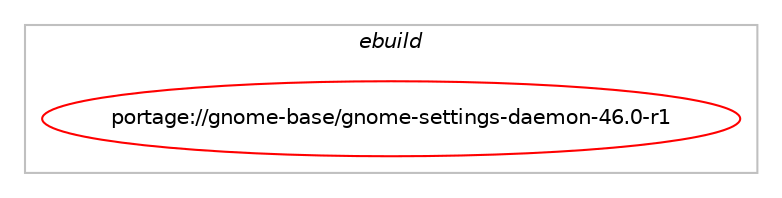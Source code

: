digraph prolog {

# *************
# Graph options
# *************

newrank=true;
concentrate=true;
compound=true;
graph [rankdir=LR,fontname=Helvetica,fontsize=10,ranksep=1.5];#, ranksep=2.5, nodesep=0.2];
edge  [arrowhead=vee];
node  [fontname=Helvetica,fontsize=10];

# **********
# The ebuild
# **********

subgraph cluster_leftcol {
color=gray;
label=<<i>ebuild</i>>;
id [label="portage://gnome-base/gnome-settings-daemon-46.0-r1", color=red, width=4, href="../gnome-base/gnome-settings-daemon-46.0-r1.svg"];
}

# ****************
# The dependencies
# ****************

subgraph cluster_midcol {
color=gray;
label=<<i>dependencies</i>>;
subgraph cluster_compile {
fillcolor="#eeeeee";
style=filled;
label=<<i>compile</i>>;
# *** BEGIN UNKNOWN DEPENDENCY TYPE (TODO) ***
# id -> equal(use_conditional_group(positive,colord,portage://gnome-base/gnome-settings-daemon-46.0-r1,[package_dependency(portage://gnome-base/gnome-settings-daemon-46.0-r1,install,no,x11-misc,colord,greaterequal,[1.4.5,,,1.4.5],any_same_slot,[])]))
# *** END UNKNOWN DEPENDENCY TYPE (TODO) ***

# *** BEGIN UNKNOWN DEPENDENCY TYPE (TODO) ***
# id -> equal(use_conditional_group(positive,cups,portage://gnome-base/gnome-settings-daemon-46.0-r1,[package_dependency(portage://gnome-base/gnome-settings-daemon-46.0-r1,install,no,net-print,cups,greaterequal,[1.4,,,1.4],[],[use(enable(dbus),none)])]))
# *** END UNKNOWN DEPENDENCY TYPE (TODO) ***

# *** BEGIN UNKNOWN DEPENDENCY TYPE (TODO) ***
# id -> equal(use_conditional_group(positive,elogind,portage://gnome-base/gnome-settings-daemon-46.0-r1,[package_dependency(portage://gnome-base/gnome-settings-daemon-46.0-r1,install,no,sys-auth,elogind,greaterequal,[209,,,209],[],[])]))
# *** END UNKNOWN DEPENDENCY TYPE (TODO) ***

# *** BEGIN UNKNOWN DEPENDENCY TYPE (TODO) ***
# id -> equal(use_conditional_group(positive,input_devices_wacom,portage://gnome-base/gnome-settings-daemon-46.0-r1,[package_dependency(portage://gnome-base/gnome-settings-daemon-46.0-r1,install,no,dev-libs,libwacom,greaterequal,[0.7,,,0.7],any_same_slot,[]),package_dependency(portage://gnome-base/gnome-settings-daemon-46.0-r1,install,no,x11-libs,pango,greaterequal,[1.20.0,,,1.20.0],[],[]),package_dependency(portage://gnome-base/gnome-settings-daemon-46.0-r1,install,no,x11-libs,gdk-pixbuf,none,[,,],[slot(2)],[])]))
# *** END UNKNOWN DEPENDENCY TYPE (TODO) ***

# *** BEGIN UNKNOWN DEPENDENCY TYPE (TODO) ***
# id -> equal(use_conditional_group(positive,modemmanager,portage://gnome-base/gnome-settings-daemon-46.0-r1,[package_dependency(portage://gnome-base/gnome-settings-daemon-46.0-r1,install,no,app-crypt,gcr,greaterequal,[3.90.0,,,3.90.0],[slot(4),equal],[]),package_dependency(portage://gnome-base/gnome-settings-daemon-46.0-r1,install,no,net-misc,modemmanager,greaterequal,[1.0,,,1.0],any_same_slot,[])]))
# *** END UNKNOWN DEPENDENCY TYPE (TODO) ***

# *** BEGIN UNKNOWN DEPENDENCY TYPE (TODO) ***
# id -> equal(use_conditional_group(positive,networkmanager,portage://gnome-base/gnome-settings-daemon-46.0-r1,[package_dependency(portage://gnome-base/gnome-settings-daemon-46.0-r1,install,no,net-misc,networkmanager,greaterequal,[1.0,,,1.0],[],[])]))
# *** END UNKNOWN DEPENDENCY TYPE (TODO) ***

# *** BEGIN UNKNOWN DEPENDENCY TYPE (TODO) ***
# id -> equal(use_conditional_group(positive,smartcard,portage://gnome-base/gnome-settings-daemon-46.0-r1,[package_dependency(portage://gnome-base/gnome-settings-daemon-46.0-r1,install,no,app-crypt,gcr,none,[,,],[slot(4),equal],[])]))
# *** END UNKNOWN DEPENDENCY TYPE (TODO) ***

# *** BEGIN UNKNOWN DEPENDENCY TYPE (TODO) ***
# id -> equal(use_conditional_group(positive,systemd,portage://gnome-base/gnome-settings-daemon-46.0-r1,[package_dependency(portage://gnome-base/gnome-settings-daemon-46.0-r1,install,no,sys-apps,systemd,greaterequal,[243,,,243],[],[])]))
# *** END UNKNOWN DEPENDENCY TYPE (TODO) ***

# *** BEGIN UNKNOWN DEPENDENCY TYPE (TODO) ***
# id -> equal(use_conditional_group(positive,wayland,portage://gnome-base/gnome-settings-daemon-46.0-r1,[package_dependency(portage://gnome-base/gnome-settings-daemon-46.0-r1,install,no,dev-libs,wayland,none,[,,],[],[])]))
# *** END UNKNOWN DEPENDENCY TYPE (TODO) ***

# *** BEGIN UNKNOWN DEPENDENCY TYPE (TODO) ***
# id -> equal(package_dependency(portage://gnome-base/gnome-settings-daemon-46.0-r1,install,no,app-misc,geoclue,greaterequal,[2.3.1,,,2.3.1],[slot(2.0)],[]))
# *** END UNKNOWN DEPENDENCY TYPE (TODO) ***

# *** BEGIN UNKNOWN DEPENDENCY TYPE (TODO) ***
# id -> equal(package_dependency(portage://gnome-base/gnome-settings-daemon-46.0-r1,install,no,dev-libs,glib,greaterequal,[2.70,,,2.70],[slot(2)],[]))
# *** END UNKNOWN DEPENDENCY TYPE (TODO) ***

# *** BEGIN UNKNOWN DEPENDENCY TYPE (TODO) ***
# id -> equal(package_dependency(portage://gnome-base/gnome-settings-daemon-46.0-r1,install,no,dev-libs,libgudev,none,[,,],any_same_slot,[]))
# *** END UNKNOWN DEPENDENCY TYPE (TODO) ***

# *** BEGIN UNKNOWN DEPENDENCY TYPE (TODO) ***
# id -> equal(package_dependency(portage://gnome-base/gnome-settings-daemon-46.0-r1,install,no,dev-libs,libgweather,greaterequal,[4.2.0,,,4.2.0],[slot(4),equal],[]))
# *** END UNKNOWN DEPENDENCY TYPE (TODO) ***

# *** BEGIN UNKNOWN DEPENDENCY TYPE (TODO) ***
# id -> equal(package_dependency(portage://gnome-base/gnome-settings-daemon-46.0-r1,install,no,gnome-base,gnome-desktop,greaterequal,[3.37.1,,,3.37.1],[slot(3),equal],[]))
# *** END UNKNOWN DEPENDENCY TYPE (TODO) ***

# *** BEGIN UNKNOWN DEPENDENCY TYPE (TODO) ***
# id -> equal(package_dependency(portage://gnome-base/gnome-settings-daemon-46.0-r1,install,no,gnome-base,gsettings-desktop-schemas,greaterequal,[46.0,,,46.0],[],[]))
# *** END UNKNOWN DEPENDENCY TYPE (TODO) ***

# *** BEGIN UNKNOWN DEPENDENCY TYPE (TODO) ***
# id -> equal(package_dependency(portage://gnome-base/gnome-settings-daemon-46.0-r1,install,no,media-libs,alsa-lib,none,[,,],[],[]))
# *** END UNKNOWN DEPENDENCY TYPE (TODO) ***

# *** BEGIN UNKNOWN DEPENDENCY TYPE (TODO) ***
# id -> equal(package_dependency(portage://gnome-base/gnome-settings-daemon-46.0-r1,install,no,media-libs,fontconfig,none,[,,],[],[]))
# *** END UNKNOWN DEPENDENCY TYPE (TODO) ***

# *** BEGIN UNKNOWN DEPENDENCY TYPE (TODO) ***
# id -> equal(package_dependency(portage://gnome-base/gnome-settings-daemon-46.0-r1,install,no,media-libs,libcanberra,none,[,,],[],[use(enable(gtk3),none)]))
# *** END UNKNOWN DEPENDENCY TYPE (TODO) ***

# *** BEGIN UNKNOWN DEPENDENCY TYPE (TODO) ***
# id -> equal(package_dependency(portage://gnome-base/gnome-settings-daemon-46.0-r1,install,no,media-libs,libpulse,greaterequal,[16.1,,,16.1],[],[use(enable(glib),none)]))
# *** END UNKNOWN DEPENDENCY TYPE (TODO) ***

# *** BEGIN UNKNOWN DEPENDENCY TYPE (TODO) ***
# id -> equal(package_dependency(portage://gnome-base/gnome-settings-daemon-46.0-r1,install,no,sci-geosciences,geocode-glib,greaterequal,[3.10,,,3.10],[slot(2)],[]))
# *** END UNKNOWN DEPENDENCY TYPE (TODO) ***

# *** BEGIN UNKNOWN DEPENDENCY TYPE (TODO) ***
# id -> equal(package_dependency(portage://gnome-base/gnome-settings-daemon-46.0-r1,install,no,sys-auth,polkit,greaterequal,[0.114,,,0.114],[],[]))
# *** END UNKNOWN DEPENDENCY TYPE (TODO) ***

# *** BEGIN UNKNOWN DEPENDENCY TYPE (TODO) ***
# id -> equal(package_dependency(portage://gnome-base/gnome-settings-daemon-46.0-r1,install,no,sys-power,upower,greaterequal,[0.99.12,,,0.99.12],any_same_slot,[]))
# *** END UNKNOWN DEPENDENCY TYPE (TODO) ***

# *** BEGIN UNKNOWN DEPENDENCY TYPE (TODO) ***
# id -> equal(package_dependency(portage://gnome-base/gnome-settings-daemon-46.0-r1,install,no,x11-base,xorg-proto,none,[,,],[],[]))
# *** END UNKNOWN DEPENDENCY TYPE (TODO) ***

# *** BEGIN UNKNOWN DEPENDENCY TYPE (TODO) ***
# id -> equal(package_dependency(portage://gnome-base/gnome-settings-daemon-46.0-r1,install,no,x11-libs,gtk+,greaterequal,[3.15.3,,,3.15.3],[slot(3)],[use(enable(X),none),use(optenable(wayland),none)]))
# *** END UNKNOWN DEPENDENCY TYPE (TODO) ***

# *** BEGIN UNKNOWN DEPENDENCY TYPE (TODO) ***
# id -> equal(package_dependency(portage://gnome-base/gnome-settings-daemon-46.0-r1,install,no,x11-libs,libX11,none,[,,],[],[]))
# *** END UNKNOWN DEPENDENCY TYPE (TODO) ***

# *** BEGIN UNKNOWN DEPENDENCY TYPE (TODO) ***
# id -> equal(package_dependency(portage://gnome-base/gnome-settings-daemon-46.0-r1,install,no,x11-libs,libXext,none,[,,],[],[]))
# *** END UNKNOWN DEPENDENCY TYPE (TODO) ***

# *** BEGIN UNKNOWN DEPENDENCY TYPE (TODO) ***
# id -> equal(package_dependency(portage://gnome-base/gnome-settings-daemon-46.0-r1,install,no,x11-libs,libXfixes,greaterequal,[6.0.0,,,6.0.0],[],[]))
# *** END UNKNOWN DEPENDENCY TYPE (TODO) ***

# *** BEGIN UNKNOWN DEPENDENCY TYPE (TODO) ***
# id -> equal(package_dependency(portage://gnome-base/gnome-settings-daemon-46.0-r1,install,no,x11-libs,libXi,none,[,,],[],[]))
# *** END UNKNOWN DEPENDENCY TYPE (TODO) ***

# *** BEGIN UNKNOWN DEPENDENCY TYPE (TODO) ***
# id -> equal(package_dependency(portage://gnome-base/gnome-settings-daemon-46.0-r1,install,no,x11-libs,libnotify,greaterequal,[0.7.3,,,0.7.3],[],[]))
# *** END UNKNOWN DEPENDENCY TYPE (TODO) ***

}
subgraph cluster_compileandrun {
fillcolor="#eeeeee";
style=filled;
label=<<i>compile and run</i>>;
}
subgraph cluster_run {
fillcolor="#eeeeee";
style=filled;
label=<<i>run</i>>;
# *** BEGIN UNKNOWN DEPENDENCY TYPE (TODO) ***
# id -> equal(use_conditional_group(positive,colord,portage://gnome-base/gnome-settings-daemon-46.0-r1,[package_dependency(portage://gnome-base/gnome-settings-daemon-46.0-r1,run,no,x11-misc,colord,greaterequal,[1.4.5,,,1.4.5],any_same_slot,[])]))
# *** END UNKNOWN DEPENDENCY TYPE (TODO) ***

# *** BEGIN UNKNOWN DEPENDENCY TYPE (TODO) ***
# id -> equal(use_conditional_group(positive,cups,portage://gnome-base/gnome-settings-daemon-46.0-r1,[package_dependency(portage://gnome-base/gnome-settings-daemon-46.0-r1,run,no,net-print,cups,greaterequal,[1.4,,,1.4],[],[use(enable(dbus),none)])]))
# *** END UNKNOWN DEPENDENCY TYPE (TODO) ***

# *** BEGIN UNKNOWN DEPENDENCY TYPE (TODO) ***
# id -> equal(use_conditional_group(positive,elogind,portage://gnome-base/gnome-settings-daemon-46.0-r1,[package_dependency(portage://gnome-base/gnome-settings-daemon-46.0-r1,run,no,sys-auth,elogind,greaterequal,[209,,,209],[],[])]))
# *** END UNKNOWN DEPENDENCY TYPE (TODO) ***

# *** BEGIN UNKNOWN DEPENDENCY TYPE (TODO) ***
# id -> equal(use_conditional_group(positive,input_devices_wacom,portage://gnome-base/gnome-settings-daemon-46.0-r1,[package_dependency(portage://gnome-base/gnome-settings-daemon-46.0-r1,run,no,dev-libs,libwacom,greaterequal,[0.7,,,0.7],any_same_slot,[]),package_dependency(portage://gnome-base/gnome-settings-daemon-46.0-r1,run,no,x11-libs,pango,greaterequal,[1.20.0,,,1.20.0],[],[]),package_dependency(portage://gnome-base/gnome-settings-daemon-46.0-r1,run,no,x11-libs,gdk-pixbuf,none,[,,],[slot(2)],[])]))
# *** END UNKNOWN DEPENDENCY TYPE (TODO) ***

# *** BEGIN UNKNOWN DEPENDENCY TYPE (TODO) ***
# id -> equal(use_conditional_group(positive,modemmanager,portage://gnome-base/gnome-settings-daemon-46.0-r1,[package_dependency(portage://gnome-base/gnome-settings-daemon-46.0-r1,run,no,app-crypt,gcr,greaterequal,[3.90.0,,,3.90.0],[slot(4),equal],[]),package_dependency(portage://gnome-base/gnome-settings-daemon-46.0-r1,run,no,net-misc,modemmanager,greaterequal,[1.0,,,1.0],any_same_slot,[])]))
# *** END UNKNOWN DEPENDENCY TYPE (TODO) ***

# *** BEGIN UNKNOWN DEPENDENCY TYPE (TODO) ***
# id -> equal(use_conditional_group(positive,networkmanager,portage://gnome-base/gnome-settings-daemon-46.0-r1,[package_dependency(portage://gnome-base/gnome-settings-daemon-46.0-r1,run,no,net-misc,networkmanager,greaterequal,[1.0,,,1.0],[],[])]))
# *** END UNKNOWN DEPENDENCY TYPE (TODO) ***

# *** BEGIN UNKNOWN DEPENDENCY TYPE (TODO) ***
# id -> equal(use_conditional_group(positive,smartcard,portage://gnome-base/gnome-settings-daemon-46.0-r1,[package_dependency(portage://gnome-base/gnome-settings-daemon-46.0-r1,run,no,app-crypt,gcr,none,[,,],[slot(4),equal],[])]))
# *** END UNKNOWN DEPENDENCY TYPE (TODO) ***

# *** BEGIN UNKNOWN DEPENDENCY TYPE (TODO) ***
# id -> equal(use_conditional_group(positive,systemd,portage://gnome-base/gnome-settings-daemon-46.0-r1,[package_dependency(portage://gnome-base/gnome-settings-daemon-46.0-r1,run,no,sys-apps,systemd,greaterequal,[243,,,243],[],[])]))
# *** END UNKNOWN DEPENDENCY TYPE (TODO) ***

# *** BEGIN UNKNOWN DEPENDENCY TYPE (TODO) ***
# id -> equal(use_conditional_group(positive,wayland,portage://gnome-base/gnome-settings-daemon-46.0-r1,[package_dependency(portage://gnome-base/gnome-settings-daemon-46.0-r1,run,no,dev-libs,wayland,none,[,,],[],[])]))
# *** END UNKNOWN DEPENDENCY TYPE (TODO) ***

# *** BEGIN UNKNOWN DEPENDENCY TYPE (TODO) ***
# id -> equal(package_dependency(portage://gnome-base/gnome-settings-daemon-46.0-r1,run,no,app-misc,geoclue,greaterequal,[2.3.1,,,2.3.1],[slot(2.0)],[]))
# *** END UNKNOWN DEPENDENCY TYPE (TODO) ***

# *** BEGIN UNKNOWN DEPENDENCY TYPE (TODO) ***
# id -> equal(package_dependency(portage://gnome-base/gnome-settings-daemon-46.0-r1,run,no,dev-libs,glib,greaterequal,[2.70,,,2.70],[slot(2)],[]))
# *** END UNKNOWN DEPENDENCY TYPE (TODO) ***

# *** BEGIN UNKNOWN DEPENDENCY TYPE (TODO) ***
# id -> equal(package_dependency(portage://gnome-base/gnome-settings-daemon-46.0-r1,run,no,dev-libs,libgudev,none,[,,],any_same_slot,[]))
# *** END UNKNOWN DEPENDENCY TYPE (TODO) ***

# *** BEGIN UNKNOWN DEPENDENCY TYPE (TODO) ***
# id -> equal(package_dependency(portage://gnome-base/gnome-settings-daemon-46.0-r1,run,no,dev-libs,libgweather,greaterequal,[4.2.0,,,4.2.0],[slot(4),equal],[]))
# *** END UNKNOWN DEPENDENCY TYPE (TODO) ***

# *** BEGIN UNKNOWN DEPENDENCY TYPE (TODO) ***
# id -> equal(package_dependency(portage://gnome-base/gnome-settings-daemon-46.0-r1,run,no,gnome-base,dconf,none,[,,],[],[]))
# *** END UNKNOWN DEPENDENCY TYPE (TODO) ***

# *** BEGIN UNKNOWN DEPENDENCY TYPE (TODO) ***
# id -> equal(package_dependency(portage://gnome-base/gnome-settings-daemon-46.0-r1,run,no,gnome-base,gnome-desktop,greaterequal,[3.37.1,,,3.37.1],[slot(3),equal],[]))
# *** END UNKNOWN DEPENDENCY TYPE (TODO) ***

# *** BEGIN UNKNOWN DEPENDENCY TYPE (TODO) ***
# id -> equal(package_dependency(portage://gnome-base/gnome-settings-daemon-46.0-r1,run,no,gnome-base,gsettings-desktop-schemas,greaterequal,[46.0,,,46.0],[],[]))
# *** END UNKNOWN DEPENDENCY TYPE (TODO) ***

# *** BEGIN UNKNOWN DEPENDENCY TYPE (TODO) ***
# id -> equal(package_dependency(portage://gnome-base/gnome-settings-daemon-46.0-r1,run,no,media-libs,alsa-lib,none,[,,],[],[]))
# *** END UNKNOWN DEPENDENCY TYPE (TODO) ***

# *** BEGIN UNKNOWN DEPENDENCY TYPE (TODO) ***
# id -> equal(package_dependency(portage://gnome-base/gnome-settings-daemon-46.0-r1,run,no,media-libs,fontconfig,none,[,,],[],[]))
# *** END UNKNOWN DEPENDENCY TYPE (TODO) ***

# *** BEGIN UNKNOWN DEPENDENCY TYPE (TODO) ***
# id -> equal(package_dependency(portage://gnome-base/gnome-settings-daemon-46.0-r1,run,no,media-libs,libcanberra,none,[,,],[],[use(enable(gtk3),none)]))
# *** END UNKNOWN DEPENDENCY TYPE (TODO) ***

# *** BEGIN UNKNOWN DEPENDENCY TYPE (TODO) ***
# id -> equal(package_dependency(portage://gnome-base/gnome-settings-daemon-46.0-r1,run,no,media-libs,libpulse,greaterequal,[16.1,,,16.1],[],[use(enable(glib),none)]))
# *** END UNKNOWN DEPENDENCY TYPE (TODO) ***

# *** BEGIN UNKNOWN DEPENDENCY TYPE (TODO) ***
# id -> equal(package_dependency(portage://gnome-base/gnome-settings-daemon-46.0-r1,run,no,sci-geosciences,geocode-glib,greaterequal,[3.10,,,3.10],[slot(2)],[]))
# *** END UNKNOWN DEPENDENCY TYPE (TODO) ***

# *** BEGIN UNKNOWN DEPENDENCY TYPE (TODO) ***
# id -> equal(package_dependency(portage://gnome-base/gnome-settings-daemon-46.0-r1,run,no,sys-auth,polkit,greaterequal,[0.114,,,0.114],[],[]))
# *** END UNKNOWN DEPENDENCY TYPE (TODO) ***

# *** BEGIN UNKNOWN DEPENDENCY TYPE (TODO) ***
# id -> equal(package_dependency(portage://gnome-base/gnome-settings-daemon-46.0-r1,run,no,sys-power,upower,greaterequal,[0.99.12,,,0.99.12],any_same_slot,[]))
# *** END UNKNOWN DEPENDENCY TYPE (TODO) ***

# *** BEGIN UNKNOWN DEPENDENCY TYPE (TODO) ***
# id -> equal(package_dependency(portage://gnome-base/gnome-settings-daemon-46.0-r1,run,no,x11-libs,gtk+,greaterequal,[3.15.3,,,3.15.3],[slot(3)],[use(enable(X),none),use(optenable(wayland),none)]))
# *** END UNKNOWN DEPENDENCY TYPE (TODO) ***

# *** BEGIN UNKNOWN DEPENDENCY TYPE (TODO) ***
# id -> equal(package_dependency(portage://gnome-base/gnome-settings-daemon-46.0-r1,run,no,x11-libs,libX11,none,[,,],[],[]))
# *** END UNKNOWN DEPENDENCY TYPE (TODO) ***

# *** BEGIN UNKNOWN DEPENDENCY TYPE (TODO) ***
# id -> equal(package_dependency(portage://gnome-base/gnome-settings-daemon-46.0-r1,run,no,x11-libs,libXext,none,[,,],[],[]))
# *** END UNKNOWN DEPENDENCY TYPE (TODO) ***

# *** BEGIN UNKNOWN DEPENDENCY TYPE (TODO) ***
# id -> equal(package_dependency(portage://gnome-base/gnome-settings-daemon-46.0-r1,run,no,x11-libs,libXfixes,greaterequal,[6.0.0,,,6.0.0],[],[]))
# *** END UNKNOWN DEPENDENCY TYPE (TODO) ***

# *** BEGIN UNKNOWN DEPENDENCY TYPE (TODO) ***
# id -> equal(package_dependency(portage://gnome-base/gnome-settings-daemon-46.0-r1,run,no,x11-libs,libXi,none,[,,],[],[]))
# *** END UNKNOWN DEPENDENCY TYPE (TODO) ***

# *** BEGIN UNKNOWN DEPENDENCY TYPE (TODO) ***
# id -> equal(package_dependency(portage://gnome-base/gnome-settings-daemon-46.0-r1,run,no,x11-libs,libnotify,greaterequal,[0.7.3,,,0.7.3],[],[]))
# *** END UNKNOWN DEPENDENCY TYPE (TODO) ***

}
}

# **************
# The candidates
# **************

subgraph cluster_choices {
rank=same;
color=gray;
label=<<i>candidates</i>>;

}

}
